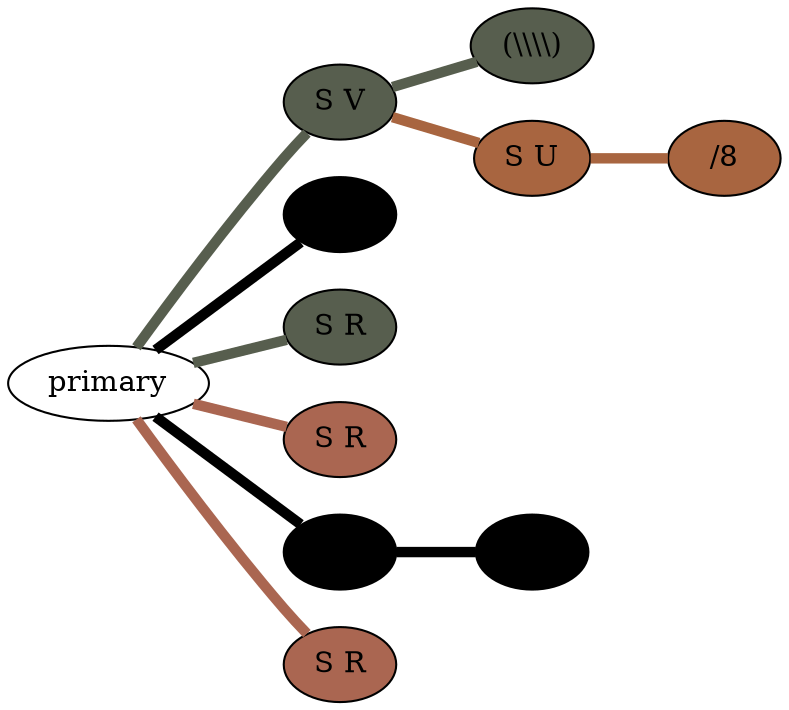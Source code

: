 graph {
 graph [rankdir=LR]
"1" [qtype="pendant_node", pendant_colors="#575E4E,#A86540", pendant_ply="S", pendant_attach="V", pendant_length="41", label="S V", style=filled, fillcolor="#575E4E"]
"primary" -- "1" [qtype="pendant_link",penwidth=5,color="#575E4E"]
"1:0" [qtype="knot_node", knot_value="4", knot_type="L", knot_position="9.5", knot_spin="Z", label="(\\\\\\\\)", style=filled, fillcolor="#575E4E"]
"1" -- "1:0" [qtype="knot_link",penwidth=5,color="#575E4E"]
"1s1" [qtype="pendant_node", pendant_colors="#A86540", pendant_ply="S", pendant_attach="U", pendant_length="34", label="S U", style=filled, fillcolor="#A86540"]
"1" -- "1s1" [qtype="pendant_link",penwidth=5,color="#A86540"]
"1s1:0" [qtype="knot_node", knot_value="1", knot_type="E", knot_position="8.0", knot_spin="S", label="/8", style=filled, fillcolor="#A86540"]
"1s1" -- "1s1:0" [qtype="knot_link",penwidth=5,color="#A86540"]
"2" [qtype="pendant_node", pendant_colors="#000000", pendant_ply="S", pendant_attach="R", pendant_length="41", label="S R", style=filled, fillcolor="#000000"]
"primary" -- "2" [qtype="pendant_link",penwidth=5,color="#000000"]
"3" [qtype="pendant_node", pendant_colors="#575E4E", pendant_ply="S", pendant_attach="R", pendant_length="40", label="S R", style=filled, fillcolor="#575E4E"]
"primary" -- "3" [qtype="pendant_link",penwidth=5,color="#575E4E"]
"4" [qtype="pendant_node", pendant_colors="#AA6651", pendant_ply="S", pendant_attach="R", pendant_length="42", label="S R", style=filled, fillcolor="#AA6651"]
"primary" -- "4" [qtype="pendant_link",penwidth=5,color="#AA6651"]
"5" [qtype="pendant_node", pendant_colors="#000000", pendant_ply="S", pendant_attach="R", pendant_length="32", label="S R", style=filled, fillcolor="#000000"]
"primary" -- "5" [qtype="pendant_link",penwidth=5,color="#000000"]
"5:0" [qtype="knot_node", knot_value="2", knot_type="L", knot_position="10.0", knot_spin="Z", label="(\\\\)", style=filled, fillcolor="#000000"]
"5" -- "5:0" [qtype="knot_link",penwidth=5,color="#000000"]
"6" [qtype="pendant_node", pendant_colors="#AA6651", pendant_ply="S", pendant_attach="R", pendant_length="39", label="S R", style=filled, fillcolor="#AA6651"]
"primary" -- "6" [qtype="pendant_link",penwidth=5,color="#AA6651"]
}
